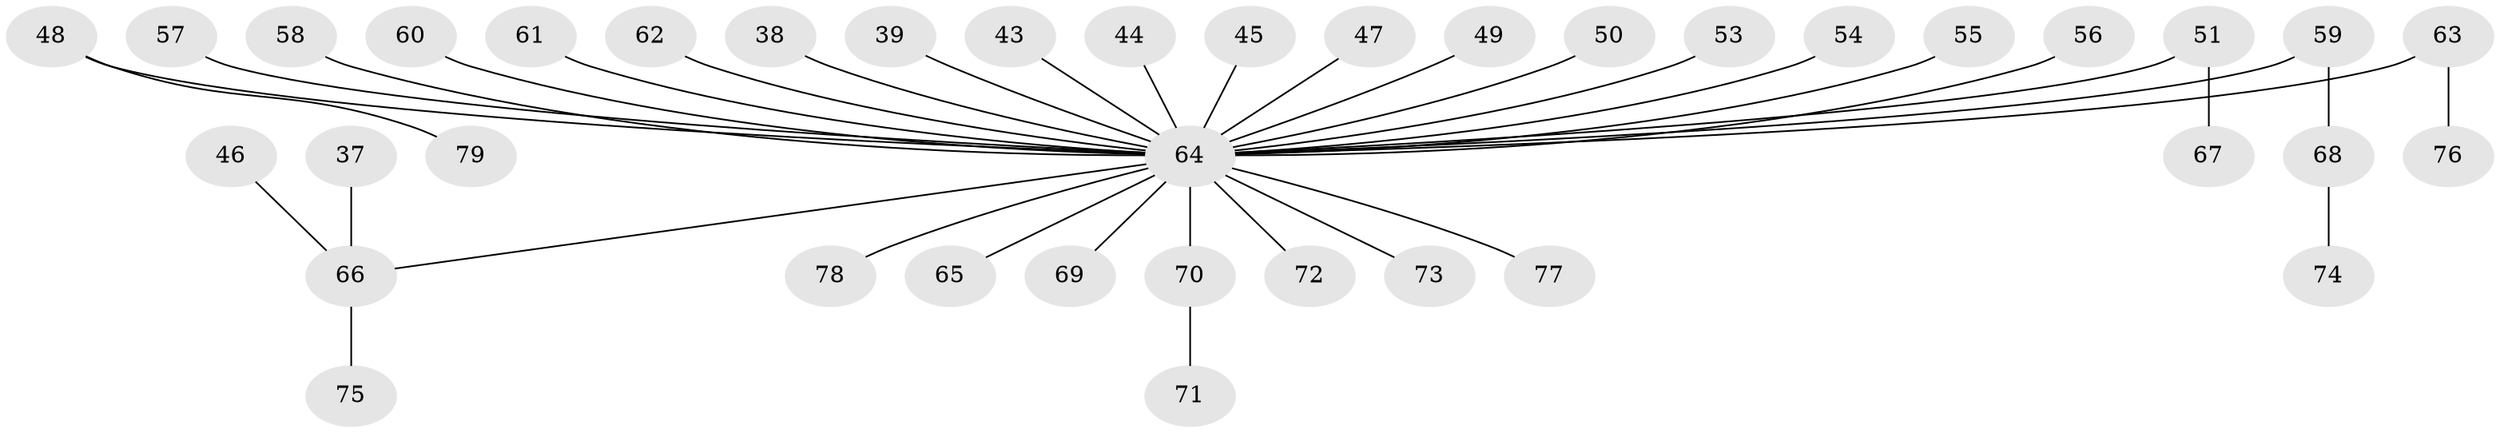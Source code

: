 // original degree distribution, {6: 0.02531645569620253, 3: 0.1518987341772152, 4: 0.06329113924050633, 8: 0.012658227848101266, 2: 0.21518987341772153, 1: 0.5189873417721519, 5: 0.012658227848101266}
// Generated by graph-tools (version 1.1) at 2025/56/03/04/25 21:56:33]
// undirected, 39 vertices, 38 edges
graph export_dot {
graph [start="1"]
  node [color=gray90,style=filled];
  37;
  38;
  39;
  43;
  44;
  45;
  46;
  47;
  48;
  49;
  50;
  51;
  53;
  54;
  55;
  56;
  57;
  58;
  59;
  60;
  61;
  62;
  63;
  64 [super="+41+40+34+35+36+42+52"];
  65;
  66 [super="+29"];
  67;
  68;
  69;
  70;
  71;
  72;
  73;
  74;
  75;
  76;
  77;
  78;
  79;
  37 -- 66;
  38 -- 64;
  39 -- 64;
  43 -- 64;
  44 -- 64;
  45 -- 64;
  46 -- 66;
  47 -- 64;
  48 -- 79;
  48 -- 64;
  49 -- 64;
  50 -- 64;
  51 -- 67;
  51 -- 64;
  53 -- 64;
  54 -- 64;
  55 -- 64;
  56 -- 64;
  57 -- 64;
  58 -- 64;
  59 -- 68;
  59 -- 64;
  60 -- 64;
  61 -- 64;
  62 -- 64;
  63 -- 76;
  63 -- 64;
  64 -- 72;
  64 -- 65;
  64 -- 66;
  64 -- 69;
  64 -- 70;
  64 -- 73;
  64 -- 77;
  64 -- 78;
  66 -- 75;
  68 -- 74;
  70 -- 71;
}

